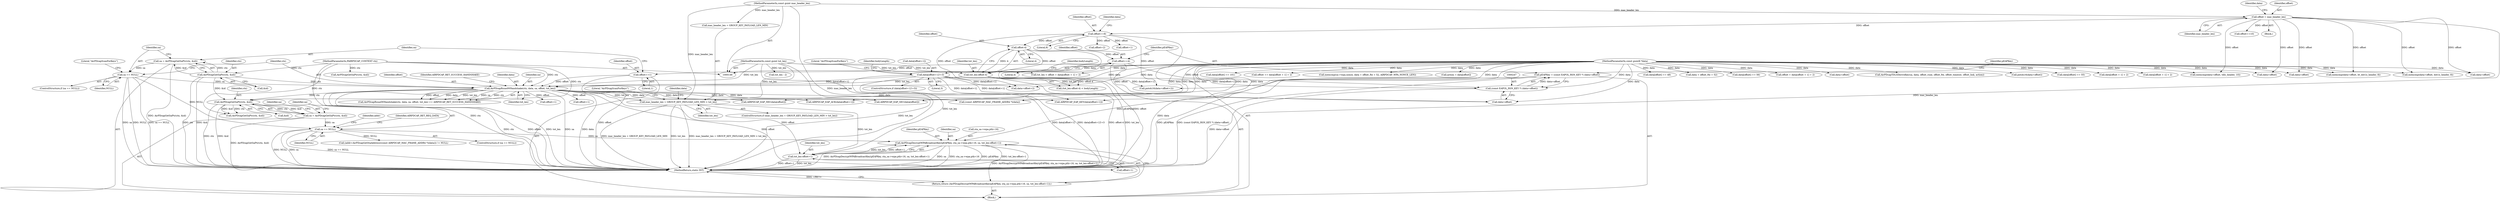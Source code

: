 digraph "0_wireshark_9b0b20b8d5f8c9f7839d58ff6c5900f7e19283b4@API" {
"1000448" [label="(Call,AirPDcapDecryptWPABroadcastKey(pEAPKey, sta_sa->wpa.ptk+16, sa, tot_len-offset+1))"];
"1000244" [label="(Call,pEAPKey = (const EAPOL_RSN_KEY *) (data+offset))"];
"1000246" [label="(Call,(const EAPOL_RSN_KEY *) (data+offset))"];
"1000204" [label="(Call,data[offset+1]!=3)"];
"1000148" [label="(MethodParameterIn,const guint8 *data)"];
"1000241" [label="(Call,offset+=4)"];
"1000230" [label="(Call,offset-4)"];
"1000200" [label="(Call,offset+=8)"];
"1000174" [label="(Call,offset = mac_header_len)"];
"1000149" [label="(MethodParameterIn,const guint mac_header_len)"];
"1000366" [label="(Call,sa == NULL)"];
"1000359" [label="(Call,sa = AirPDcapGetSaPtr(ctx, &id))"];
"1000361" [label="(Call,AirPDcapGetSaPtr(ctx, &id))"];
"1000292" [label="(Call,AirPDcapRsna4WHandshake(ctx, data, sa, offset, tot_len))"];
"1000275" [label="(Call,AirPDcapGetSaPtr(ctx, &id))"];
"1000147" [label="(MethodParameterIn,PAIRPDCAP_CONTEXT ctx)"];
"1000280" [label="(Call,sa == NULL)"];
"1000273" [label="(Call,sa = AirPDcapGetSaPtr(ctx, &id))"];
"1000270" [label="(Call,offset+=1)"];
"1000228" [label="(Call,tot_len-offset-4)"];
"1000150" [label="(MethodParameterIn,const guint tot_len)"];
"1000458" [label="(Call,tot_len-offset+1)"];
"1000302" [label="(Call,mac_header_len + GROUP_KEY_PAYLOAD_LEN_MIN > tot_len)"];
"1000447" [label="(Return,return (AirPDcapDecryptWPABroadcastKey(pEAPKey, sta_sa->wpa.ptk+16, sa, tot_len-offset+1));)"];
"1000227" [label="(Call,(tot_len-offset-4) < bodyLength)"];
"1000204" [label="(Call,data[offset+1]!=3)"];
"1000241" [label="(Call,offset+=4)"];
"1000359" [label="(Call,sa = AirPDcapGetSaPtr(ctx, &id))"];
"1000275" [label="(Call,AirPDcapGetSaPtr(ctx, &id))"];
"1000279" [label="(ControlStructure,if (sa == NULL))"];
"1000277" [label="(Call,&id)"];
"1000573" [label="(Call,data[offset] == 56)"];
"1000367" [label="(Identifier,sa)"];
"1000203" [label="(ControlStructure,if (data[offset+1]!=3))"];
"1000458" [label="(Call,tot_len-offset+1)"];
"1000335" [label="(Call,AIRPDCAP_EAP_MIC(data[offset]))"];
"1000272" [label="(Literal,1)"];
"1000201" [label="(Identifier,offset)"];
"1000498" [label="(Call,offset+=10)"];
"1000302" [label="(Call,mac_header_len + GROUP_KEY_PAYLOAD_LEN_MIN > tot_len)"];
"1000213" [label="(Literal,\"AirPDcapScanForKeys\")"];
"1000375" [label="(Identifier,addr)"];
"1000233" [label="(Identifier,bodyLength)"];
"1000301" [label="(ControlStructure,if (mac_header_len + GROUP_KEY_PAYLOAD_LEN_MIN > tot_len))"];
"1000175" [label="(Identifier,offset)"];
"1000371" [label="(Identifier,AIRPDCAP_RET_REQ_DATA)"];
"1000298" [label="(Identifier,AIRPDCAP_RET_SUCCESS_HANDSHAKE)"];
"1000362" [label="(Identifier,ctx)"];
"1000180" [label="(Call,memcmp(data+offset, dot1x_header, 8))"];
"1000297" [label="(Identifier,tot_len)"];
"1000450" [label="(Call,sta_sa->wpa.ptk+16)"];
"1000188" [label="(Call,memcmp(data+offset, bt_dot1x_header, 8))"];
"1000246" [label="(Call,(const EAPOL_RSN_KEY *) (data+offset))"];
"1000181" [label="(Call,data+offset)"];
"1000594" [label="(Call,tot_len < offset + data[offset + 1] + 2)"];
"1000270" [label="(Call,offset+=1)"];
"1000460" [label="(Call,offset+1)"];
"1000361" [label="(Call,AirPDcapGetSaPtr(ctx, &id))"];
"1000596" [label="(Call,offset + data[offset + 1] + 2)"];
"1000526" [label="(Call,data+offset)"];
"1000366" [label="(Call,sa == NULL)"];
"1000329" [label="(Call,offset+1)"];
"1000152" [label="(Block,)"];
"1000230" [label="(Call,offset-4)"];
"1000755" [label="(Call,AirPDcapTDLSDeriveKey(sa, data, offset_rsne, offset_fte, offset_timeout, offset_link, action))"];
"1000341" [label="(Call,AIRPDCAP_EAP_SEC(data[offset]))"];
"1000229" [label="(Identifier,tot_len)"];
"1000189" [label="(Call,data+offset)"];
"1000306" [label="(Identifier,tot_len)"];
"1000245" [label="(Identifier,pEAPKey)"];
"1000326" [label="(Call,AIRPDCAP_EAP_ACK(data[offset+1]))"];
"1000242" [label="(Identifier,offset)"];
"1000282" [label="(Identifier,NULL)"];
"1000148" [label="(MethodParameterIn,const guint8 *data)"];
"1000228" [label="(Call,tot_len-offset-4)"];
"1000303" [label="(Call,mac_header_len + GROUP_KEY_PAYLOAD_LEN_MIN)"];
"1000232" [label="(Literal,4)"];
"1000448" [label="(Call,AirPDcapDecryptWPABroadcastKey(pEAPKey, sta_sa->wpa.ptk+16, sa, tot_len-offset+1))"];
"1000779" [label="(MethodReturn,static INT)"];
"1000459" [label="(Identifier,tot_len)"];
"1000285" [label="(Literal,\"AirPDcapScanForKeys\")"];
"1000291" [label="(Call,AirPDcapRsna4WHandshake(ctx, data, sa, offset, tot_len) == AIRPDCAP_RET_SUCCESS_HANDSHAKE)"];
"1000200" [label="(Call,offset+=8)"];
"1000525" [label="(Call,pntoh16(data+offset))"];
"1000309" [label="(Literal,\"AirPDcapScanForKeys\")"];
"1000195" [label="(Block,)"];
"1000447" [label="(Return,return (AirPDcapDecryptWPABroadcastKey(pEAPKey, sta_sa->wpa.ptk+16, sa, tot_len-offset+1));)"];
"1000292" [label="(Call,AirPDcapRsna4WHandshake(ctx, data, sa, offset, tot_len))"];
"1000377" [label="(Call,(const AIRPDCAP_MAC_FRAME_ADDR4 *)(data))"];
"1000248" [label="(Call,data+offset)"];
"1000244" [label="(Call,pEAPKey = (const EAPOL_RSN_KEY *) (data+offset))"];
"1000363" [label="(Call,&id)"];
"1000176" [label="(Identifier,mac_header_len)"];
"1000546" [label="(Call,tot_len - 2)"];
"1000271" [label="(Identifier,offset)"];
"1000149" [label="(MethodParameterIn,const guint mac_header_len)"];
"1000293" [label="(Identifier,ctx)"];
"1000223" [label="(Call,offset+2)"];
"1000365" [label="(ControlStructure,if (sa == NULL))"];
"1000467" [label="(Call,data+offset)"];
"1000147" [label="(MethodParameterIn,PAIRPDCAP_CONTEXT ctx)"];
"1000562" [label="(Call,data[offset] == 55)"];
"1000449" [label="(Identifier,pEAPKey)"];
"1000207" [label="(Call,offset+1)"];
"1000276" [label="(Identifier,ctx)"];
"1000320" [label="(Call,offset+1)"];
"1000255" [label="(Identifier,pEAPKey)"];
"1000294" [label="(Identifier,data)"];
"1000610" [label="(Call,data[offset + 1] + 2)"];
"1000598" [label="(Call,data[offset + 1] + 2)"];
"1000280" [label="(Call,sa == NULL)"];
"1000696" [label="(Call,AirPDcapGetSaPtr(ctx, &id))"];
"1000220" [label="(Call,pntoh16(data+offset+2))"];
"1000584" [label="(Call,data[offset] == 101)"];
"1000150" [label="(MethodParameterIn,const guint tot_len)"];
"1000436" [label="(Call,AirPDcapGetSaPtr(ctx, &id))"];
"1000608" [label="(Call,offset += data[offset + 1] + 2)"];
"1000210" [label="(Literal,3)"];
"1000368" [label="(Identifier,NULL)"];
"1000295" [label="(Identifier,sa)"];
"1000714" [label="(Call,memcmp(sa->wpa.nonce, data + offset_fte + 52, AIRPDCAP_WPA_NONCE_LEN))"];
"1000296" [label="(Identifier,offset)"];
"1000182" [label="(Identifier,data)"];
"1000174" [label="(Call,offset = mac_header_len)"];
"1000219" [label="(Identifier,bodyLength)"];
"1000457" [label="(Identifier,sa)"];
"1000281" [label="(Identifier,sa)"];
"1000205" [label="(Call,data[offset+1])"];
"1000501" [label="(Call,action = data[offset])"];
"1000466" [label="(Call,memcmp(data+offset, tdls_header, 10))"];
"1000273" [label="(Call,sa = AirPDcapGetSaPtr(ctx, &id))"];
"1000221" [label="(Call,data+offset+2)"];
"1000231" [label="(Identifier,offset)"];
"1000373" [label="(Call,(addr=AirPDcapGetStaAddress((const AIRPDCAP_MAC_FRAME_ADDR4 *)(data))) != NULL)"];
"1000206" [label="(Identifier,data)"];
"1000319" [label="(Identifier,data)"];
"1000551" [label="(Call,data[offset] == 48)"];
"1000243" [label="(Literal,4)"];
"1000720" [label="(Call,data + offset_fte + 52)"];
"1000317" [label="(Call,AIRPDCAP_EAP_KEY(data[offset+1]))"];
"1000360" [label="(Identifier,sa)"];
"1000202" [label="(Literal,8)"];
"1000274" [label="(Identifier,sa)"];
"1000448" -> "1000447"  [label="AST: "];
"1000448" -> "1000458"  [label="CFG: "];
"1000449" -> "1000448"  [label="AST: "];
"1000450" -> "1000448"  [label="AST: "];
"1000457" -> "1000448"  [label="AST: "];
"1000458" -> "1000448"  [label="AST: "];
"1000447" -> "1000448"  [label="CFG: "];
"1000448" -> "1000779"  [label="DDG: sa"];
"1000448" -> "1000779"  [label="DDG: sta_sa->wpa.ptk+16"];
"1000448" -> "1000779"  [label="DDG: pEAPKey"];
"1000448" -> "1000779"  [label="DDG: tot_len-offset+1"];
"1000448" -> "1000779"  [label="DDG: AirPDcapDecryptWPABroadcastKey(pEAPKey, sta_sa->wpa.ptk+16, sa, tot_len-offset+1)"];
"1000448" -> "1000447"  [label="DDG: AirPDcapDecryptWPABroadcastKey(pEAPKey, sta_sa->wpa.ptk+16, sa, tot_len-offset+1)"];
"1000244" -> "1000448"  [label="DDG: pEAPKey"];
"1000366" -> "1000448"  [label="DDG: sa"];
"1000458" -> "1000448"  [label="DDG: tot_len"];
"1000458" -> "1000448"  [label="DDG: offset+1"];
"1000244" -> "1000195"  [label="AST: "];
"1000244" -> "1000246"  [label="CFG: "];
"1000245" -> "1000244"  [label="AST: "];
"1000246" -> "1000244"  [label="AST: "];
"1000255" -> "1000244"  [label="CFG: "];
"1000244" -> "1000779"  [label="DDG: pEAPKey"];
"1000244" -> "1000779"  [label="DDG: (const EAPOL_RSN_KEY *) (data+offset)"];
"1000246" -> "1000244"  [label="DDG: data+offset"];
"1000246" -> "1000248"  [label="CFG: "];
"1000247" -> "1000246"  [label="AST: "];
"1000248" -> "1000246"  [label="AST: "];
"1000246" -> "1000779"  [label="DDG: data+offset"];
"1000204" -> "1000246"  [label="DDG: data[offset+1]"];
"1000148" -> "1000246"  [label="DDG: data"];
"1000241" -> "1000246"  [label="DDG: offset"];
"1000204" -> "1000203"  [label="AST: "];
"1000204" -> "1000210"  [label="CFG: "];
"1000205" -> "1000204"  [label="AST: "];
"1000210" -> "1000204"  [label="AST: "];
"1000213" -> "1000204"  [label="CFG: "];
"1000219" -> "1000204"  [label="CFG: "];
"1000204" -> "1000779"  [label="DDG: data[offset+1]"];
"1000204" -> "1000779"  [label="DDG: data[offset+1]!=3"];
"1000148" -> "1000204"  [label="DDG: data"];
"1000204" -> "1000220"  [label="DDG: data[offset+1]"];
"1000204" -> "1000221"  [label="DDG: data[offset+1]"];
"1000204" -> "1000248"  [label="DDG: data[offset+1]"];
"1000204" -> "1000292"  [label="DDG: data[offset+1]"];
"1000204" -> "1000317"  [label="DDG: data[offset+1]"];
"1000148" -> "1000146"  [label="AST: "];
"1000148" -> "1000779"  [label="DDG: data"];
"1000148" -> "1000180"  [label="DDG: data"];
"1000148" -> "1000181"  [label="DDG: data"];
"1000148" -> "1000188"  [label="DDG: data"];
"1000148" -> "1000189"  [label="DDG: data"];
"1000148" -> "1000220"  [label="DDG: data"];
"1000148" -> "1000221"  [label="DDG: data"];
"1000148" -> "1000248"  [label="DDG: data"];
"1000148" -> "1000292"  [label="DDG: data"];
"1000148" -> "1000317"  [label="DDG: data"];
"1000148" -> "1000326"  [label="DDG: data"];
"1000148" -> "1000335"  [label="DDG: data"];
"1000148" -> "1000341"  [label="DDG: data"];
"1000148" -> "1000377"  [label="DDG: data"];
"1000148" -> "1000466"  [label="DDG: data"];
"1000148" -> "1000467"  [label="DDG: data"];
"1000148" -> "1000501"  [label="DDG: data"];
"1000148" -> "1000525"  [label="DDG: data"];
"1000148" -> "1000526"  [label="DDG: data"];
"1000148" -> "1000551"  [label="DDG: data"];
"1000148" -> "1000562"  [label="DDG: data"];
"1000148" -> "1000573"  [label="DDG: data"];
"1000148" -> "1000584"  [label="DDG: data"];
"1000148" -> "1000594"  [label="DDG: data"];
"1000148" -> "1000596"  [label="DDG: data"];
"1000148" -> "1000598"  [label="DDG: data"];
"1000148" -> "1000608"  [label="DDG: data"];
"1000148" -> "1000610"  [label="DDG: data"];
"1000148" -> "1000714"  [label="DDG: data"];
"1000148" -> "1000720"  [label="DDG: data"];
"1000148" -> "1000755"  [label="DDG: data"];
"1000241" -> "1000195"  [label="AST: "];
"1000241" -> "1000243"  [label="CFG: "];
"1000242" -> "1000241"  [label="AST: "];
"1000243" -> "1000241"  [label="AST: "];
"1000245" -> "1000241"  [label="CFG: "];
"1000230" -> "1000241"  [label="DDG: offset"];
"1000241" -> "1000248"  [label="DDG: offset"];
"1000241" -> "1000270"  [label="DDG: offset"];
"1000230" -> "1000228"  [label="AST: "];
"1000230" -> "1000232"  [label="CFG: "];
"1000231" -> "1000230"  [label="AST: "];
"1000232" -> "1000230"  [label="AST: "];
"1000228" -> "1000230"  [label="CFG: "];
"1000230" -> "1000779"  [label="DDG: offset"];
"1000230" -> "1000228"  [label="DDG: offset"];
"1000230" -> "1000228"  [label="DDG: 4"];
"1000200" -> "1000230"  [label="DDG: offset"];
"1000200" -> "1000195"  [label="AST: "];
"1000200" -> "1000202"  [label="CFG: "];
"1000201" -> "1000200"  [label="AST: "];
"1000202" -> "1000200"  [label="AST: "];
"1000206" -> "1000200"  [label="CFG: "];
"1000174" -> "1000200"  [label="DDG: offset"];
"1000200" -> "1000207"  [label="DDG: offset"];
"1000200" -> "1000220"  [label="DDG: offset"];
"1000200" -> "1000221"  [label="DDG: offset"];
"1000200" -> "1000223"  [label="DDG: offset"];
"1000174" -> "1000152"  [label="AST: "];
"1000174" -> "1000176"  [label="CFG: "];
"1000175" -> "1000174"  [label="AST: "];
"1000176" -> "1000174"  [label="AST: "];
"1000182" -> "1000174"  [label="CFG: "];
"1000174" -> "1000779"  [label="DDG: mac_header_len"];
"1000149" -> "1000174"  [label="DDG: mac_header_len"];
"1000174" -> "1000180"  [label="DDG: offset"];
"1000174" -> "1000181"  [label="DDG: offset"];
"1000174" -> "1000188"  [label="DDG: offset"];
"1000174" -> "1000189"  [label="DDG: offset"];
"1000174" -> "1000466"  [label="DDG: offset"];
"1000174" -> "1000467"  [label="DDG: offset"];
"1000174" -> "1000498"  [label="DDG: offset"];
"1000149" -> "1000146"  [label="AST: "];
"1000149" -> "1000779"  [label="DDG: mac_header_len"];
"1000149" -> "1000302"  [label="DDG: mac_header_len"];
"1000149" -> "1000303"  [label="DDG: mac_header_len"];
"1000366" -> "1000365"  [label="AST: "];
"1000366" -> "1000368"  [label="CFG: "];
"1000367" -> "1000366"  [label="AST: "];
"1000368" -> "1000366"  [label="AST: "];
"1000371" -> "1000366"  [label="CFG: "];
"1000375" -> "1000366"  [label="CFG: "];
"1000366" -> "1000779"  [label="DDG: NULL"];
"1000366" -> "1000779"  [label="DDG: sa"];
"1000366" -> "1000779"  [label="DDG: sa == NULL"];
"1000359" -> "1000366"  [label="DDG: sa"];
"1000280" -> "1000366"  [label="DDG: NULL"];
"1000366" -> "1000373"  [label="DDG: NULL"];
"1000359" -> "1000195"  [label="AST: "];
"1000359" -> "1000361"  [label="CFG: "];
"1000360" -> "1000359"  [label="AST: "];
"1000361" -> "1000359"  [label="AST: "];
"1000367" -> "1000359"  [label="CFG: "];
"1000359" -> "1000779"  [label="DDG: AirPDcapGetSaPtr(ctx, &id)"];
"1000361" -> "1000359"  [label="DDG: ctx"];
"1000361" -> "1000359"  [label="DDG: &id"];
"1000361" -> "1000363"  [label="CFG: "];
"1000362" -> "1000361"  [label="AST: "];
"1000363" -> "1000361"  [label="AST: "];
"1000361" -> "1000779"  [label="DDG: ctx"];
"1000361" -> "1000779"  [label="DDG: &id"];
"1000292" -> "1000361"  [label="DDG: ctx"];
"1000147" -> "1000361"  [label="DDG: ctx"];
"1000275" -> "1000361"  [label="DDG: &id"];
"1000361" -> "1000436"  [label="DDG: ctx"];
"1000361" -> "1000436"  [label="DDG: &id"];
"1000292" -> "1000291"  [label="AST: "];
"1000292" -> "1000297"  [label="CFG: "];
"1000293" -> "1000292"  [label="AST: "];
"1000294" -> "1000292"  [label="AST: "];
"1000295" -> "1000292"  [label="AST: "];
"1000296" -> "1000292"  [label="AST: "];
"1000297" -> "1000292"  [label="AST: "];
"1000298" -> "1000292"  [label="CFG: "];
"1000292" -> "1000779"  [label="DDG: data"];
"1000292" -> "1000779"  [label="DDG: ctx"];
"1000292" -> "1000779"  [label="DDG: offset"];
"1000292" -> "1000779"  [label="DDG: tot_len"];
"1000292" -> "1000779"  [label="DDG: sa"];
"1000292" -> "1000291"  [label="DDG: offset"];
"1000292" -> "1000291"  [label="DDG: data"];
"1000292" -> "1000291"  [label="DDG: tot_len"];
"1000292" -> "1000291"  [label="DDG: sa"];
"1000292" -> "1000291"  [label="DDG: ctx"];
"1000275" -> "1000292"  [label="DDG: ctx"];
"1000147" -> "1000292"  [label="DDG: ctx"];
"1000280" -> "1000292"  [label="DDG: sa"];
"1000270" -> "1000292"  [label="DDG: offset"];
"1000228" -> "1000292"  [label="DDG: tot_len"];
"1000150" -> "1000292"  [label="DDG: tot_len"];
"1000292" -> "1000302"  [label="DDG: tot_len"];
"1000292" -> "1000317"  [label="DDG: data"];
"1000292" -> "1000320"  [label="DDG: offset"];
"1000292" -> "1000326"  [label="DDG: data"];
"1000292" -> "1000329"  [label="DDG: offset"];
"1000292" -> "1000335"  [label="DDG: data"];
"1000292" -> "1000341"  [label="DDG: data"];
"1000292" -> "1000377"  [label="DDG: data"];
"1000292" -> "1000458"  [label="DDG: offset"];
"1000292" -> "1000460"  [label="DDG: offset"];
"1000275" -> "1000273"  [label="AST: "];
"1000275" -> "1000277"  [label="CFG: "];
"1000276" -> "1000275"  [label="AST: "];
"1000277" -> "1000275"  [label="AST: "];
"1000273" -> "1000275"  [label="CFG: "];
"1000275" -> "1000779"  [label="DDG: ctx"];
"1000275" -> "1000779"  [label="DDG: &id"];
"1000275" -> "1000273"  [label="DDG: ctx"];
"1000275" -> "1000273"  [label="DDG: &id"];
"1000147" -> "1000275"  [label="DDG: ctx"];
"1000147" -> "1000146"  [label="AST: "];
"1000147" -> "1000779"  [label="DDG: ctx"];
"1000147" -> "1000436"  [label="DDG: ctx"];
"1000147" -> "1000696"  [label="DDG: ctx"];
"1000280" -> "1000279"  [label="AST: "];
"1000280" -> "1000282"  [label="CFG: "];
"1000281" -> "1000280"  [label="AST: "];
"1000282" -> "1000280"  [label="AST: "];
"1000285" -> "1000280"  [label="CFG: "];
"1000293" -> "1000280"  [label="CFG: "];
"1000280" -> "1000779"  [label="DDG: NULL"];
"1000280" -> "1000779"  [label="DDG: sa == NULL"];
"1000280" -> "1000779"  [label="DDG: sa"];
"1000273" -> "1000280"  [label="DDG: sa"];
"1000273" -> "1000195"  [label="AST: "];
"1000274" -> "1000273"  [label="AST: "];
"1000281" -> "1000273"  [label="CFG: "];
"1000273" -> "1000779"  [label="DDG: AirPDcapGetSaPtr(ctx, &id)"];
"1000270" -> "1000195"  [label="AST: "];
"1000270" -> "1000272"  [label="CFG: "];
"1000271" -> "1000270"  [label="AST: "];
"1000272" -> "1000270"  [label="AST: "];
"1000274" -> "1000270"  [label="CFG: "];
"1000270" -> "1000779"  [label="DDG: offset"];
"1000228" -> "1000227"  [label="AST: "];
"1000229" -> "1000228"  [label="AST: "];
"1000233" -> "1000228"  [label="CFG: "];
"1000228" -> "1000779"  [label="DDG: tot_len"];
"1000228" -> "1000779"  [label="DDG: offset-4"];
"1000228" -> "1000227"  [label="DDG: tot_len"];
"1000228" -> "1000227"  [label="DDG: offset-4"];
"1000150" -> "1000228"  [label="DDG: tot_len"];
"1000150" -> "1000146"  [label="AST: "];
"1000150" -> "1000779"  [label="DDG: tot_len"];
"1000150" -> "1000302"  [label="DDG: tot_len"];
"1000150" -> "1000458"  [label="DDG: tot_len"];
"1000150" -> "1000546"  [label="DDG: tot_len"];
"1000150" -> "1000594"  [label="DDG: tot_len"];
"1000458" -> "1000460"  [label="CFG: "];
"1000459" -> "1000458"  [label="AST: "];
"1000460" -> "1000458"  [label="AST: "];
"1000458" -> "1000779"  [label="DDG: offset+1"];
"1000458" -> "1000779"  [label="DDG: tot_len"];
"1000302" -> "1000458"  [label="DDG: tot_len"];
"1000302" -> "1000301"  [label="AST: "];
"1000302" -> "1000306"  [label="CFG: "];
"1000303" -> "1000302"  [label="AST: "];
"1000306" -> "1000302"  [label="AST: "];
"1000309" -> "1000302"  [label="CFG: "];
"1000319" -> "1000302"  [label="CFG: "];
"1000302" -> "1000779"  [label="DDG: mac_header_len + GROUP_KEY_PAYLOAD_LEN_MIN"];
"1000302" -> "1000779"  [label="DDG: tot_len"];
"1000302" -> "1000779"  [label="DDG: mac_header_len + GROUP_KEY_PAYLOAD_LEN_MIN > tot_len"];
"1000447" -> "1000195"  [label="AST: "];
"1000779" -> "1000447"  [label="CFG: "];
"1000447" -> "1000779"  [label="DDG: <RET>"];
}
